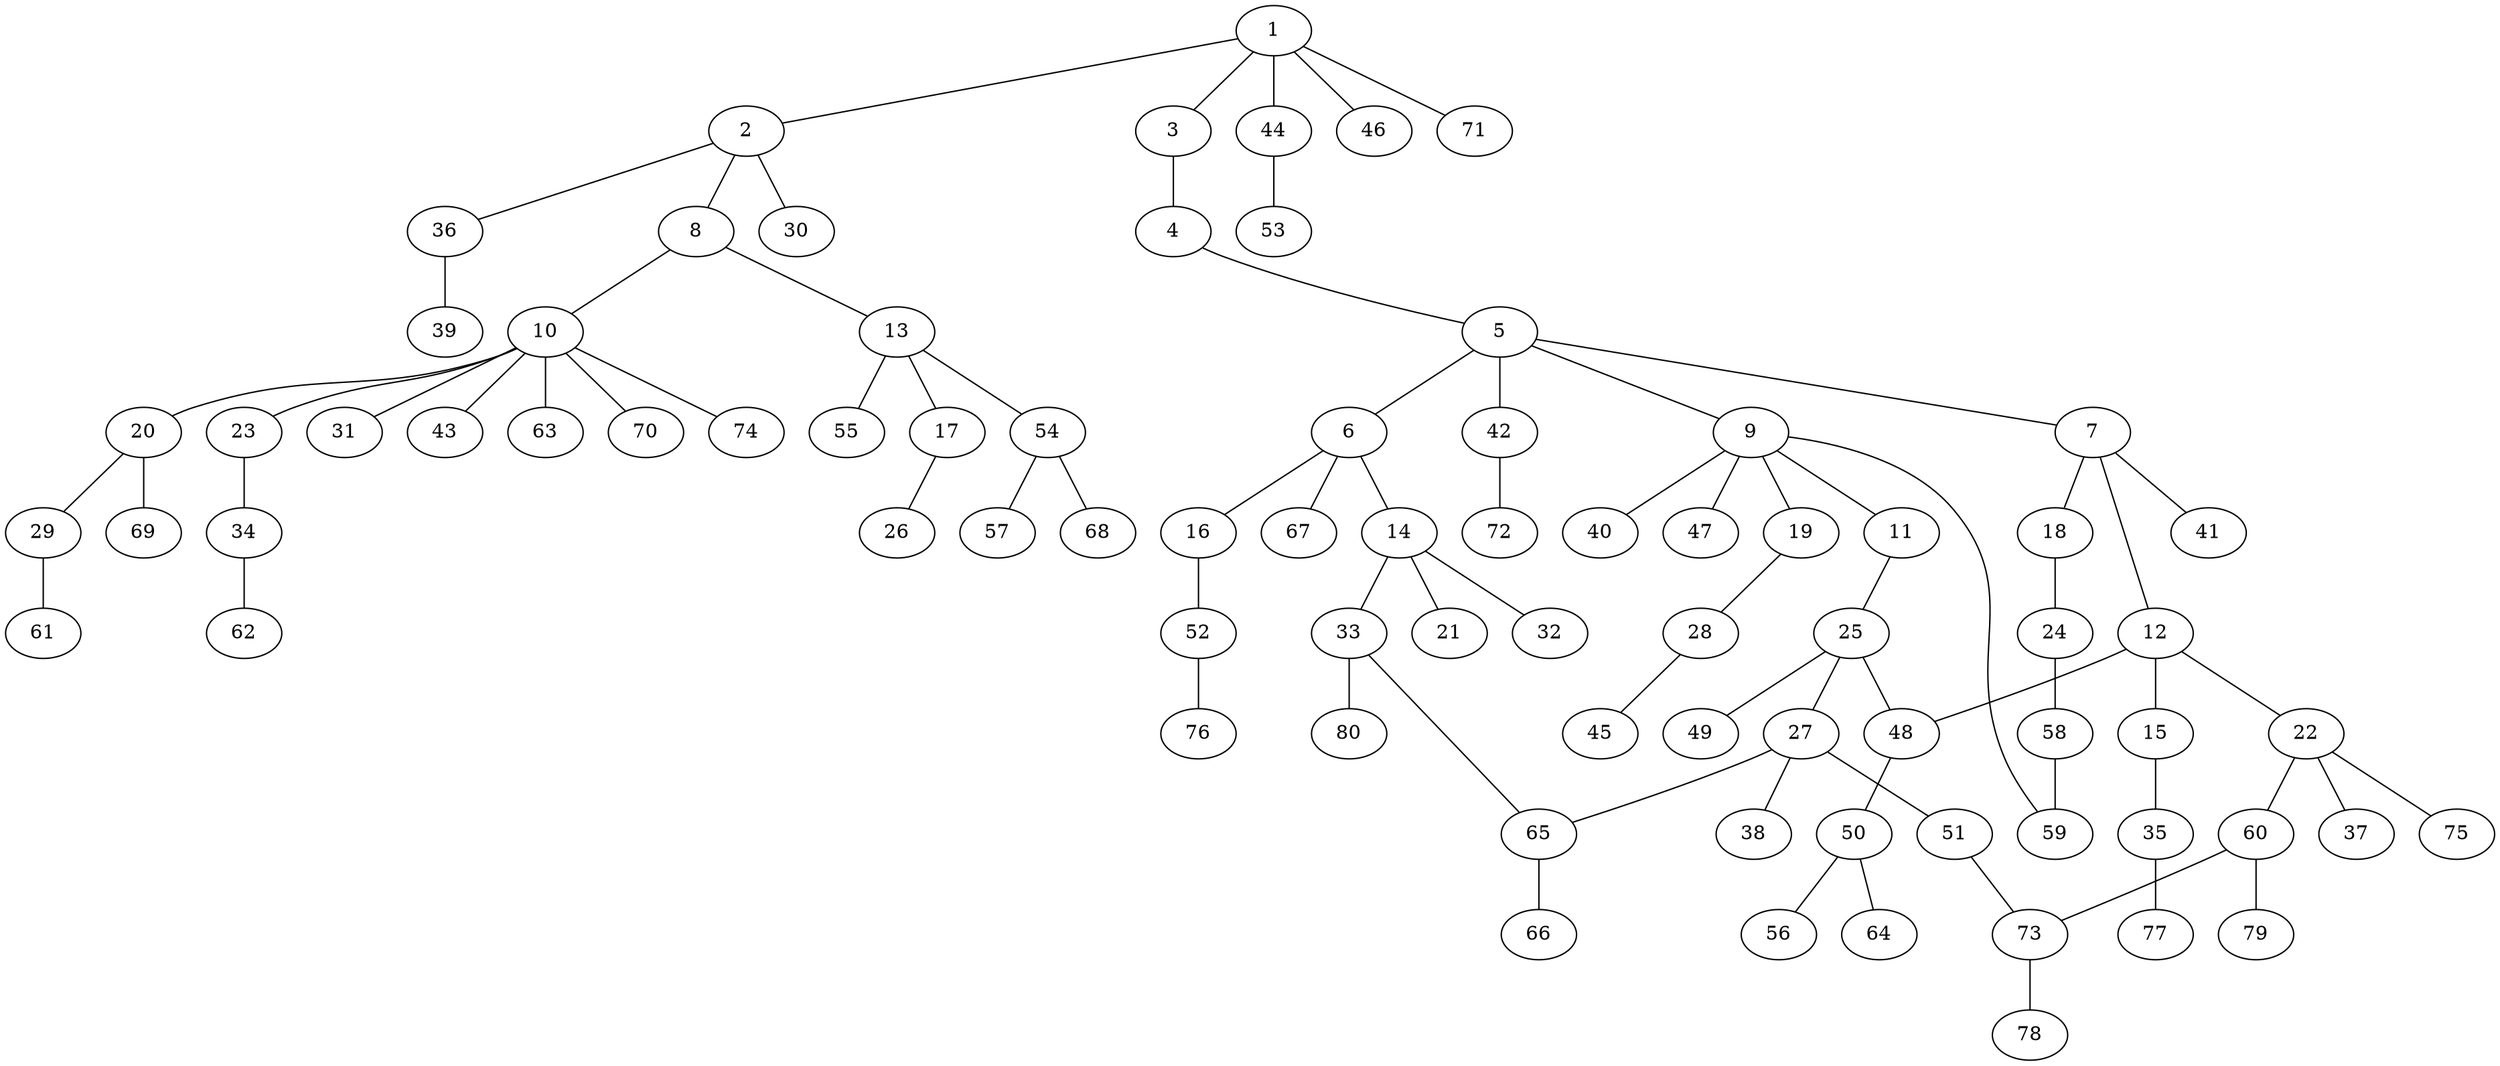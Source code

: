 graph graphname {1--2
1--3
1--44
1--46
1--71
2--8
2--30
2--36
3--4
4--5
5--6
5--7
5--9
5--42
6--14
6--16
6--67
7--12
7--18
7--41
8--10
8--13
9--11
9--19
9--40
9--47
9--59
10--20
10--23
10--31
10--43
10--63
10--70
10--74
11--25
12--15
12--22
12--48
13--17
13--54
13--55
14--21
14--32
14--33
15--35
16--52
17--26
18--24
19--28
20--29
20--69
22--37
22--60
22--75
23--34
24--58
25--27
25--48
25--49
27--38
27--51
27--65
28--45
29--61
33--65
33--80
34--62
35--77
36--39
42--72
44--53
48--50
50--56
50--64
51--73
52--76
54--57
54--68
58--59
60--73
60--79
65--66
73--78
}
